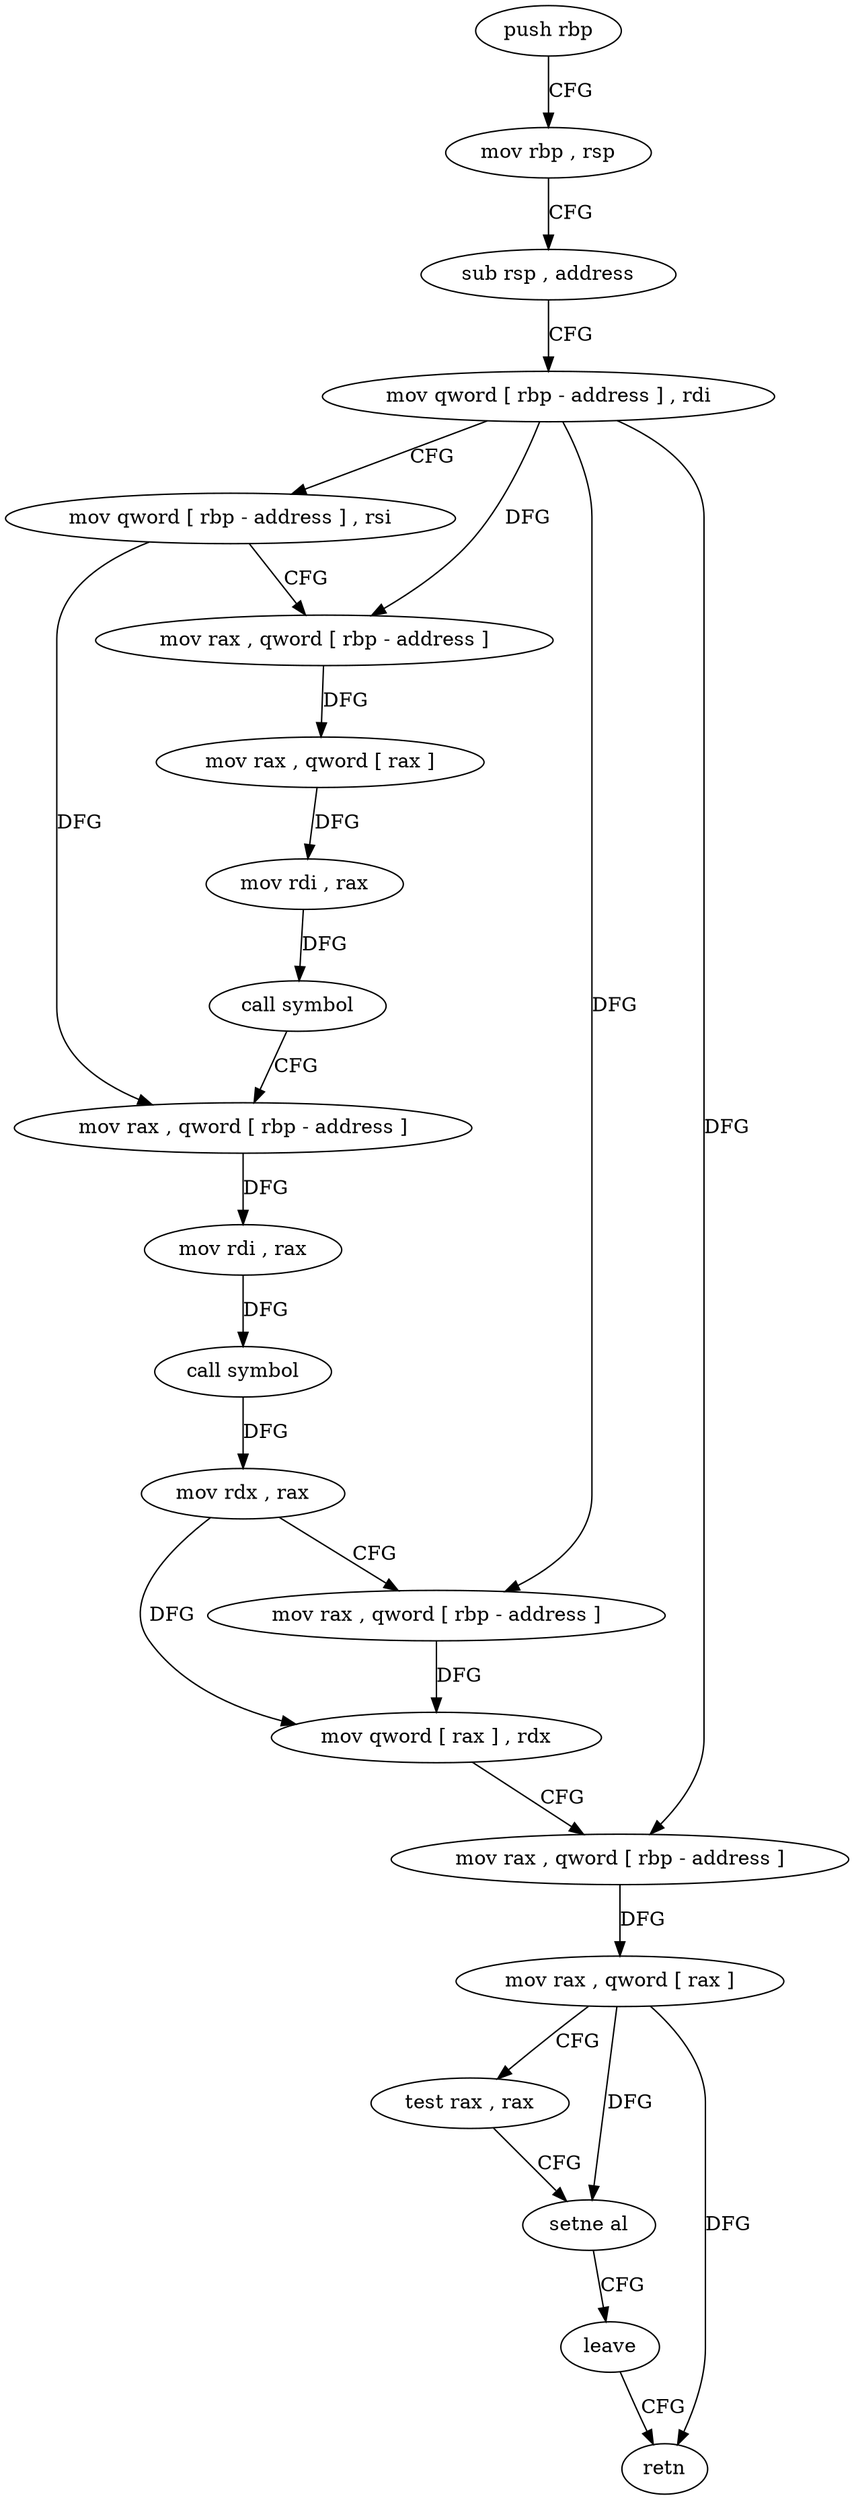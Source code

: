 digraph "func" {
"88070" [label = "push rbp" ]
"88071" [label = "mov rbp , rsp" ]
"88074" [label = "sub rsp , address" ]
"88078" [label = "mov qword [ rbp - address ] , rdi" ]
"88082" [label = "mov qword [ rbp - address ] , rsi" ]
"88086" [label = "mov rax , qword [ rbp - address ]" ]
"88090" [label = "mov rax , qword [ rax ]" ]
"88093" [label = "mov rdi , rax" ]
"88096" [label = "call symbol" ]
"88101" [label = "mov rax , qword [ rbp - address ]" ]
"88105" [label = "mov rdi , rax" ]
"88108" [label = "call symbol" ]
"88113" [label = "mov rdx , rax" ]
"88116" [label = "mov rax , qword [ rbp - address ]" ]
"88120" [label = "mov qword [ rax ] , rdx" ]
"88123" [label = "mov rax , qword [ rbp - address ]" ]
"88127" [label = "mov rax , qword [ rax ]" ]
"88130" [label = "test rax , rax" ]
"88133" [label = "setne al" ]
"88136" [label = "leave" ]
"88137" [label = "retn" ]
"88070" -> "88071" [ label = "CFG" ]
"88071" -> "88074" [ label = "CFG" ]
"88074" -> "88078" [ label = "CFG" ]
"88078" -> "88082" [ label = "CFG" ]
"88078" -> "88086" [ label = "DFG" ]
"88078" -> "88116" [ label = "DFG" ]
"88078" -> "88123" [ label = "DFG" ]
"88082" -> "88086" [ label = "CFG" ]
"88082" -> "88101" [ label = "DFG" ]
"88086" -> "88090" [ label = "DFG" ]
"88090" -> "88093" [ label = "DFG" ]
"88093" -> "88096" [ label = "DFG" ]
"88096" -> "88101" [ label = "CFG" ]
"88101" -> "88105" [ label = "DFG" ]
"88105" -> "88108" [ label = "DFG" ]
"88108" -> "88113" [ label = "DFG" ]
"88113" -> "88116" [ label = "CFG" ]
"88113" -> "88120" [ label = "DFG" ]
"88116" -> "88120" [ label = "DFG" ]
"88120" -> "88123" [ label = "CFG" ]
"88123" -> "88127" [ label = "DFG" ]
"88127" -> "88130" [ label = "CFG" ]
"88127" -> "88133" [ label = "DFG" ]
"88127" -> "88137" [ label = "DFG" ]
"88130" -> "88133" [ label = "CFG" ]
"88133" -> "88136" [ label = "CFG" ]
"88136" -> "88137" [ label = "CFG" ]
}

